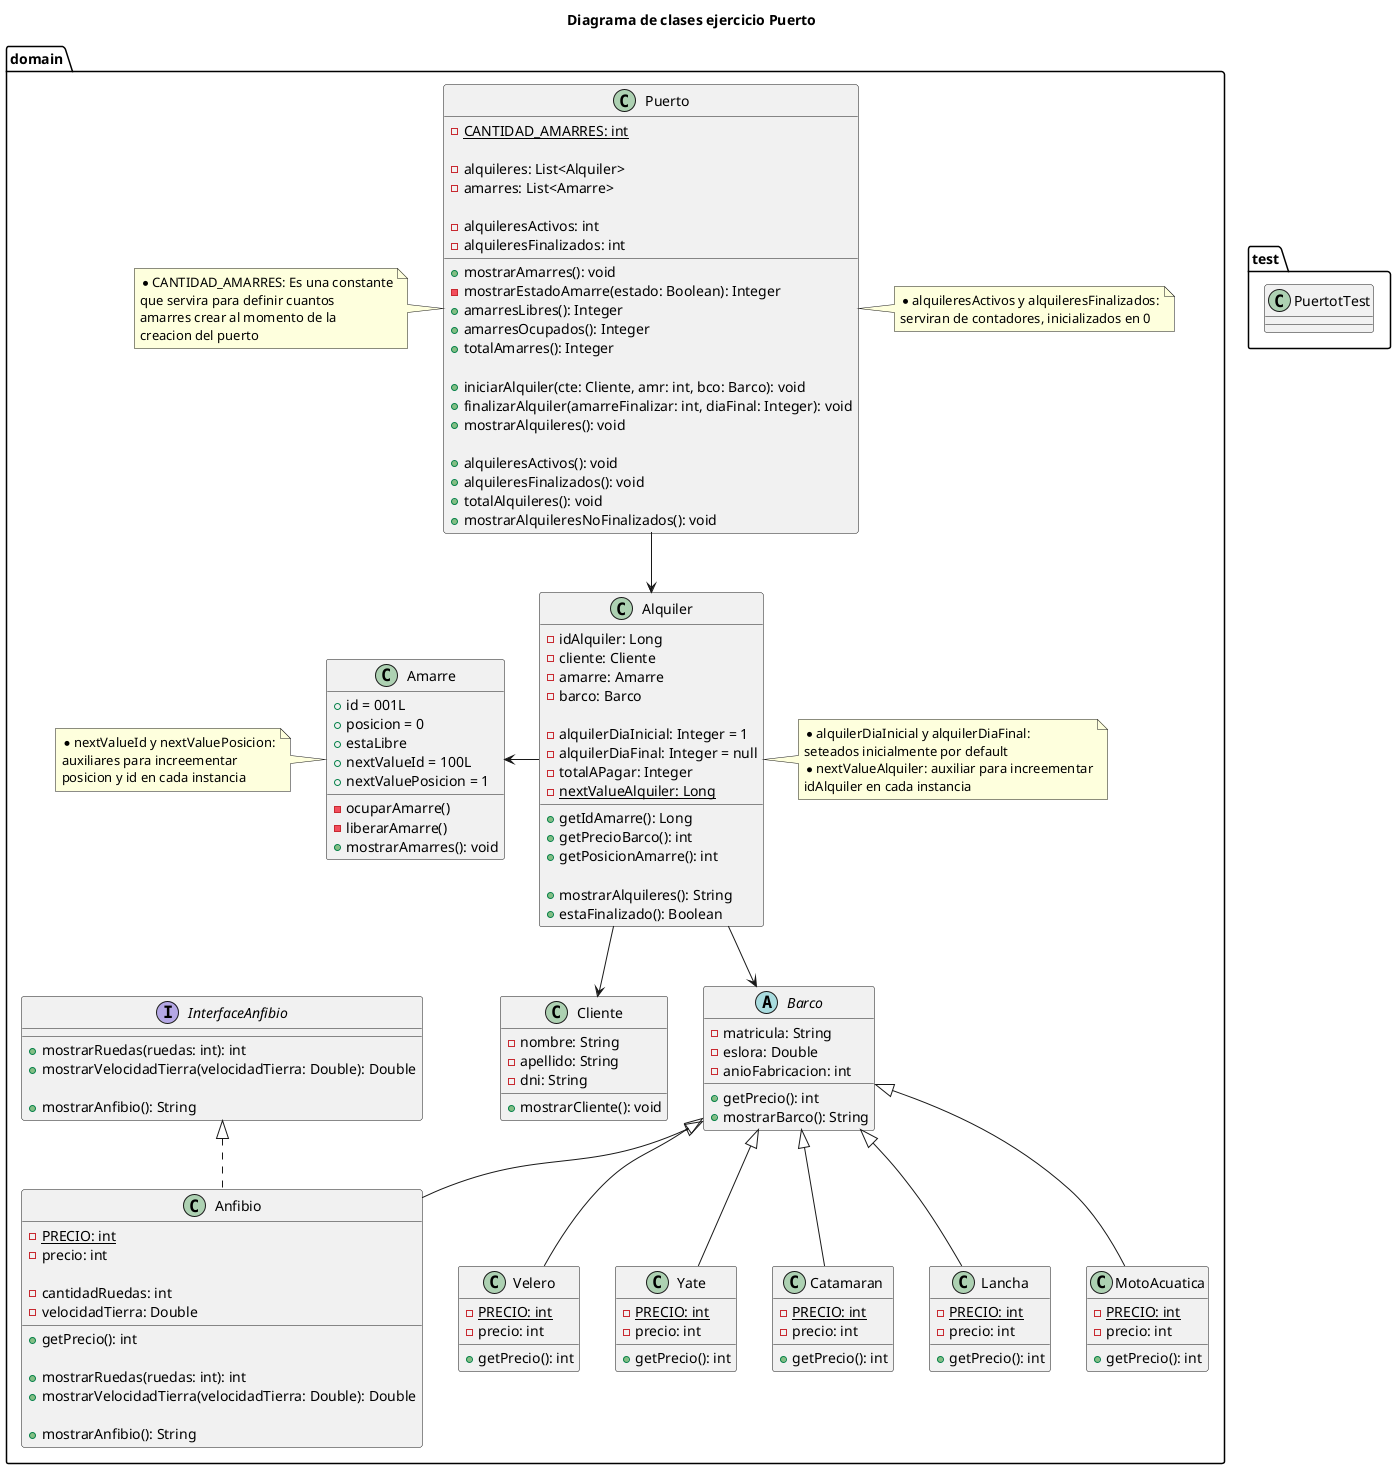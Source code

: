 @startuml

title Diagrama de clases ejercicio Puerto


package domain{

	class Puerto {
	-{static} CANTIDAD_AMARRES: int
	
	-alquileres: List<Alquiler>
	-amarres: List<Amarre>
	
	-alquileresActivos: int
	-alquileresFinalizados: int
	
	+mostrarAmarres(): void
	-mostrarEstadoAmarre(estado: Boolean): Integer
		+amarresLibres(): Integer
		+amarresOcupados(): Integer
	+totalAmarres(): Integer
	
	+iniciarAlquiler(cte: Cliente, amr: int, bco: Barco): void
	+finalizarAlquiler(amarreFinalizar: int, diaFinal: Integer): void
	+mostrarAlquileres(): void
	
	+alquileresActivos(): void
	+alquileresFinalizados(): void
	+totalAlquileres(): void
	+mostrarAlquileresNoFinalizados(): void
	}
		note left of Puerto
	*CANTIDAD_AMARRES: Es una constante 
	que servira para definir cuantos 
	amarres crear al momento de la 
	creacion del puerto
		end note
	
		note right of Puerto
	*alquileresActivos y alquileresFinalizados:
	serviran de contadores, inicializados en 0
		end note
	

	class Alquiler {
	-idAlquiler: Long
	-cliente: Cliente
	-amarre: Amarre
	-barco: Barco
	
	-alquilerDiaInicial: Integer = 1
	-alquilerDiaFinal: Integer = null
	-totalAPagar: Integer
	-{static} nextValueAlquiler: Long
	
	+getIdAmarre(): Long
	+getPrecioBarco(): int
	+getPosicionAmarre(): int
	
	+mostrarAlquileres(): String
	+estaFinalizado(): Boolean
	}
	
		note right of Alquiler
	*alquilerDiaInicial y alquilerDiaFinal: 
	seteados inicialmente por default
	*nextValueAlquiler: auxiliar para increementar
	idAlquiler en cada instancia
		end note
	

	class Amarre {
	+id = 001L
	+posicion = 0
	+estaLibre
	+nextValueId = 100L
	+nextValuePosicion = 1
	
	-ocuparAmarre()
	-liberarAmarre()
	+mostrarAmarres(): void
	}
	
		note left of Amarre
	*nextValueId y nextValuePosicion:
	auxiliares para increementar
	posicion y id en cada instancia
		end note


	class Cliente {
	-nombre: String
	-apellido: String
	-dni: String
	
	+mostrarCliente(): void
	
	}
	

	abstract class Barco {
	-matricula: String
	-eslora: Double
	-anioFabricacion: int
	
	+getPrecio(): int
	+mostrarBarco(): String
	}
	
	
	class Velero{
	-{static} PRECIO: int
	-precio: int
	
	+getPrecio(): int
	}
	
	
	class Yate{
	-{static} PRECIO: int
	-precio: int
	
	+getPrecio(): int
	}
	
	
	class Catamaran{
	-{static} PRECIO: int
	-precio: int
	
	+getPrecio(): int
	}
	
	
	class Lancha{
	-{static} PRECIO: int
	-precio: int
	
	+getPrecio(): int
	}
	
	
	class MotoAcuatica{
	-{static} PRECIO: int
	-precio: int
	
	+getPrecio(): int
	}
	
	
	class Anfibio{
	-{static} PRECIO: int
	-precio: int
	
	-cantidadRuedas: int
	-velocidadTierra: Double
	
	+getPrecio(): int
	
	+mostrarRuedas(ruedas: int): int
	+mostrarVelocidadTierra(velocidadTierra: Double): Double
	
	+mostrarAnfibio(): String
	}
	
	
	interface InterfaceAnfibio{
	+mostrarRuedas(ruedas: int): int
	+mostrarVelocidadTierra(velocidadTierra: Double): Double
	
	+mostrarAnfibio(): String
	}
}

	package test{
	class PuertotTest
	}
	
	
	
Puerto --> Alquiler
Alquiler -down-> Cliente
Alquiler -left-> Amarre

Alquiler -down-> Barco

Barco <|-- Velero
Barco <|-- Yate
Barco <|-- Catamaran
Barco <|-- Lancha
Barco <|-- Anfibio
Barco <|-- MotoAcuatica

InterfaceAnfibio <|.down. Anfibio



@enduml